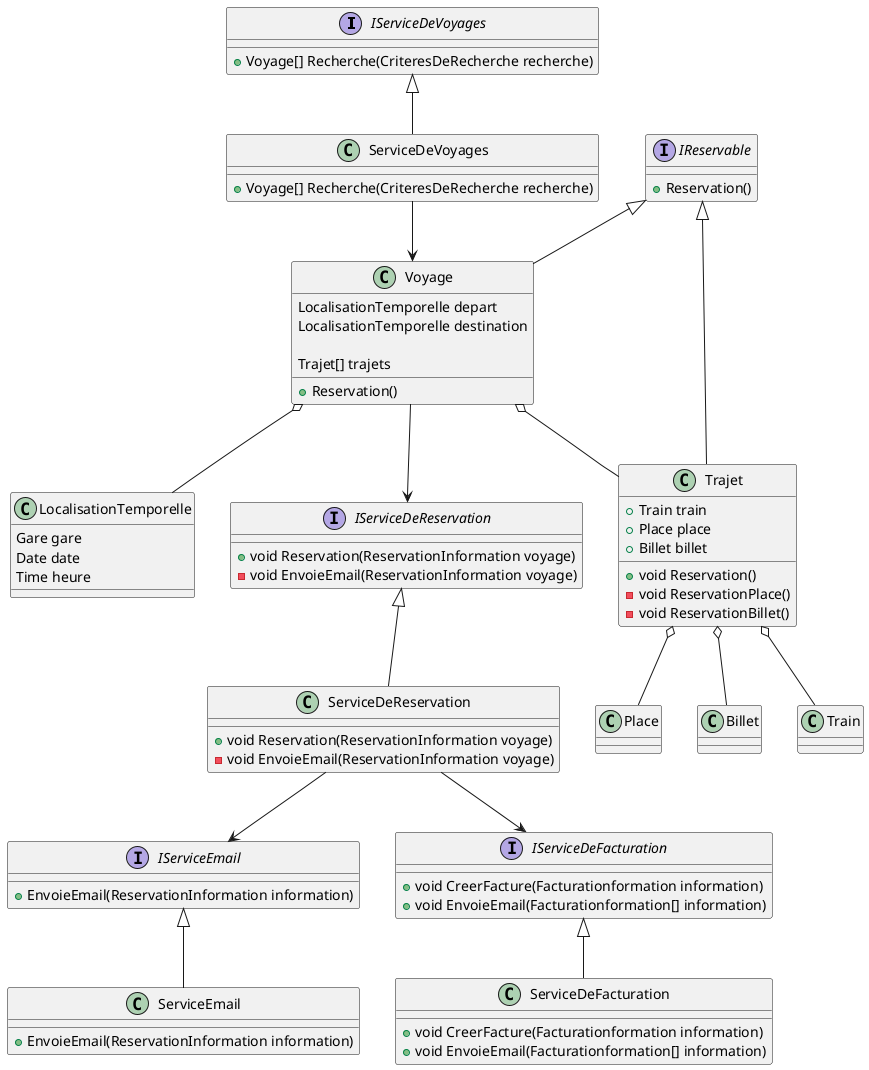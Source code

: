 @startuml classes

interface IServiceDeVoyages{
    + Voyage[] Recherche(CriteresDeRecherche recherche)
}
class ServiceDeVoyages{
    + Voyage[] Recherche(CriteresDeRecherche recherche)
}

class LocalisationTemporelle {
    Gare gare
    Date date
    Time heure
}
interface IReservable {
    + Reservation()
} 
class Voyage {
    LocalisationTemporelle depart
    LocalisationTemporelle destination
    
    Trajet[] trajets
    + Reservation()
}

class Trajet {
    + Train train
    + Place place
    + Billet billet
    + void Reservation()
    - void ReservationPlace()
    - void ReservationBillet()
}

interface IServiceDeReservation {
    + void Reservation(ReservationInformation voyage)
    - void EnvoieEmail(ReservationInformation voyage)
}
class ServiceDeReservation {
    + void Reservation(ReservationInformation voyage)
    - void EnvoieEmail(ReservationInformation voyage)
}

interface IServiceEmail {
    + EnvoieEmail(ReservationInformation information)
}
class ServiceEmail {
    + EnvoieEmail(ReservationInformation information)
}

interface IServiceDeFacturation {
    + void CreerFacture(Facturationformation information)
    + void EnvoieEmail(Facturationformation[] information)
}
class ServiceDeFacturation {
    + void CreerFacture(Facturationformation information)
    + void EnvoieEmail(Facturationformation[] information)
}

IServiceDeVoyages <|-- ServiceDeVoyages
IReservable <|-- Voyage
IReservable <|-- Trajet
IServiceDeReservation <|-- ServiceDeReservation
IServiceEmail <|-- ServiceEmail
IServiceDeFacturation <|-- ServiceDeFacturation
ServiceDeVoyages --> Voyage
Voyage o-- LocalisationTemporelle
Voyage o-- Trajet
Trajet o-- Train
Trajet o-- Place
Trajet o-- Billet
Voyage --> IServiceDeReservation
ServiceDeReservation --> IServiceEmail
ServiceDeReservation --> IServiceDeFacturation

@enduml